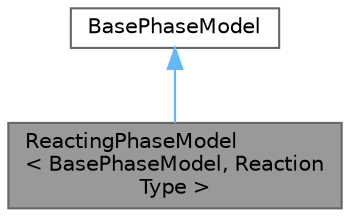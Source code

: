 digraph "ReactingPhaseModel&lt; BasePhaseModel, ReactionType &gt;"
{
 // LATEX_PDF_SIZE
  bgcolor="transparent";
  edge [fontname=Helvetica,fontsize=10,labelfontname=Helvetica,labelfontsize=10];
  node [fontname=Helvetica,fontsize=10,shape=box,height=0.2,width=0.4];
  Node1 [id="Node000001",label="ReactingPhaseModel\l\< BasePhaseModel, Reaction\lType \>",height=0.2,width=0.4,color="gray40", fillcolor="grey60", style="filled", fontcolor="black",tooltip="Class which represents phases with volumetric reactions. Returns the reaction rate and heat."];
  Node2 -> Node1 [id="edge1_Node000001_Node000002",dir="back",color="steelblue1",style="solid",tooltip=" "];
  Node2 [id="Node000002",label="BasePhaseModel",height=0.2,width=0.4,color="gray40", fillcolor="white", style="filled",tooltip=" "];
}
